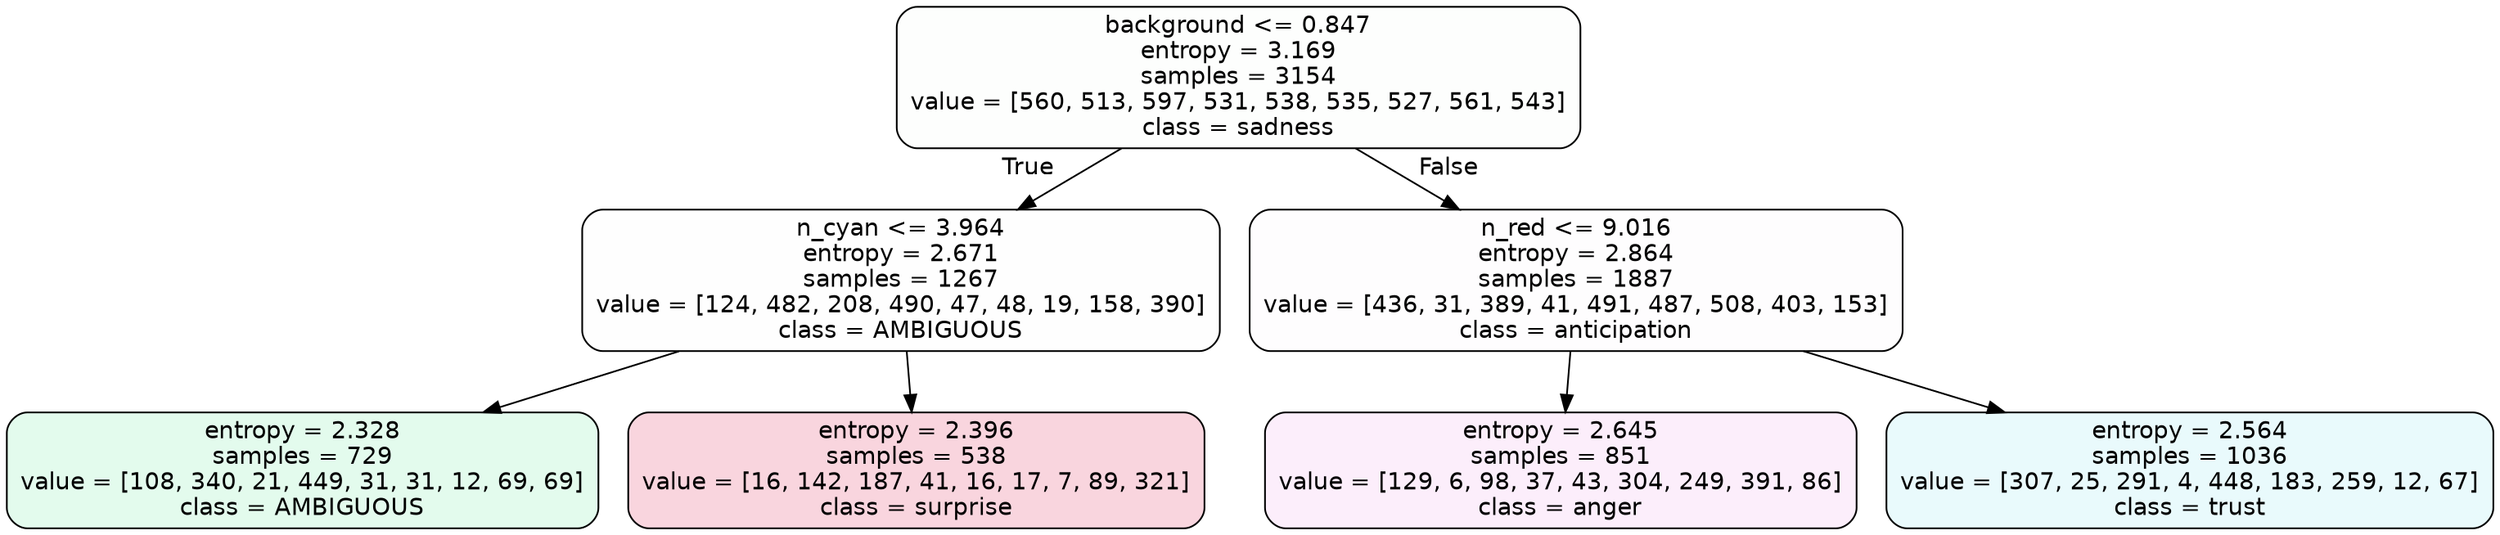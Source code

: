 digraph Tree {
node [shape=box, style="filled, rounded", color="black", fontname=helvetica] ;
edge [fontname=helvetica] ;
0 [label="background <= 0.847\nentropy = 3.169\nsamples = 3154\nvalue = [560, 513, 597, 531, 538, 535, 527, 561, 543]\nclass = sadness", fillcolor="#64e53902"] ;
1 [label="n_cyan <= 3.964\nentropy = 2.671\nsamples = 1267\nvalue = [124, 482, 208, 490, 47, 48, 19, 158, 390]\nclass = AMBIGUOUS", fillcolor="#39e58101"] ;
0 -> 1 [labeldistance=2.5, labelangle=45, headlabel="True"] ;
2 [label="entropy = 2.328\nsamples = 729\nvalue = [108, 340, 21, 449, 31, 31, 12, 69, 69]\nclass = AMBIGUOUS", fillcolor="#39e58123"] ;
1 -> 2 ;
3 [label="entropy = 2.396\nsamples = 538\nvalue = [16, 142, 187, 41, 16, 17, 7, 89, 321]\nclass = surprise", fillcolor="#e5396435"] ;
1 -> 3 ;
4 [label="n_red <= 9.016\nentropy = 2.864\nsamples = 1887\nvalue = [436, 31, 389, 41, 491, 487, 508, 403, 153]\nclass = anticipation", fillcolor="#8139e502"] ;
0 -> 4 [labeldistance=2.5, labelangle=-45, headlabel="False"] ;
5 [label="entropy = 2.645\nsamples = 851\nvalue = [129, 6, 98, 37, 43, 304, 249, 391, 86]\nclass = anger", fillcolor="#e539d715"] ;
4 -> 5 ;
6 [label="entropy = 2.564\nsamples = 1036\nvalue = [307, 25, 291, 4, 448, 183, 259, 12, 67]\nclass = trust", fillcolor="#39d7e51c"] ;
4 -> 6 ;
}